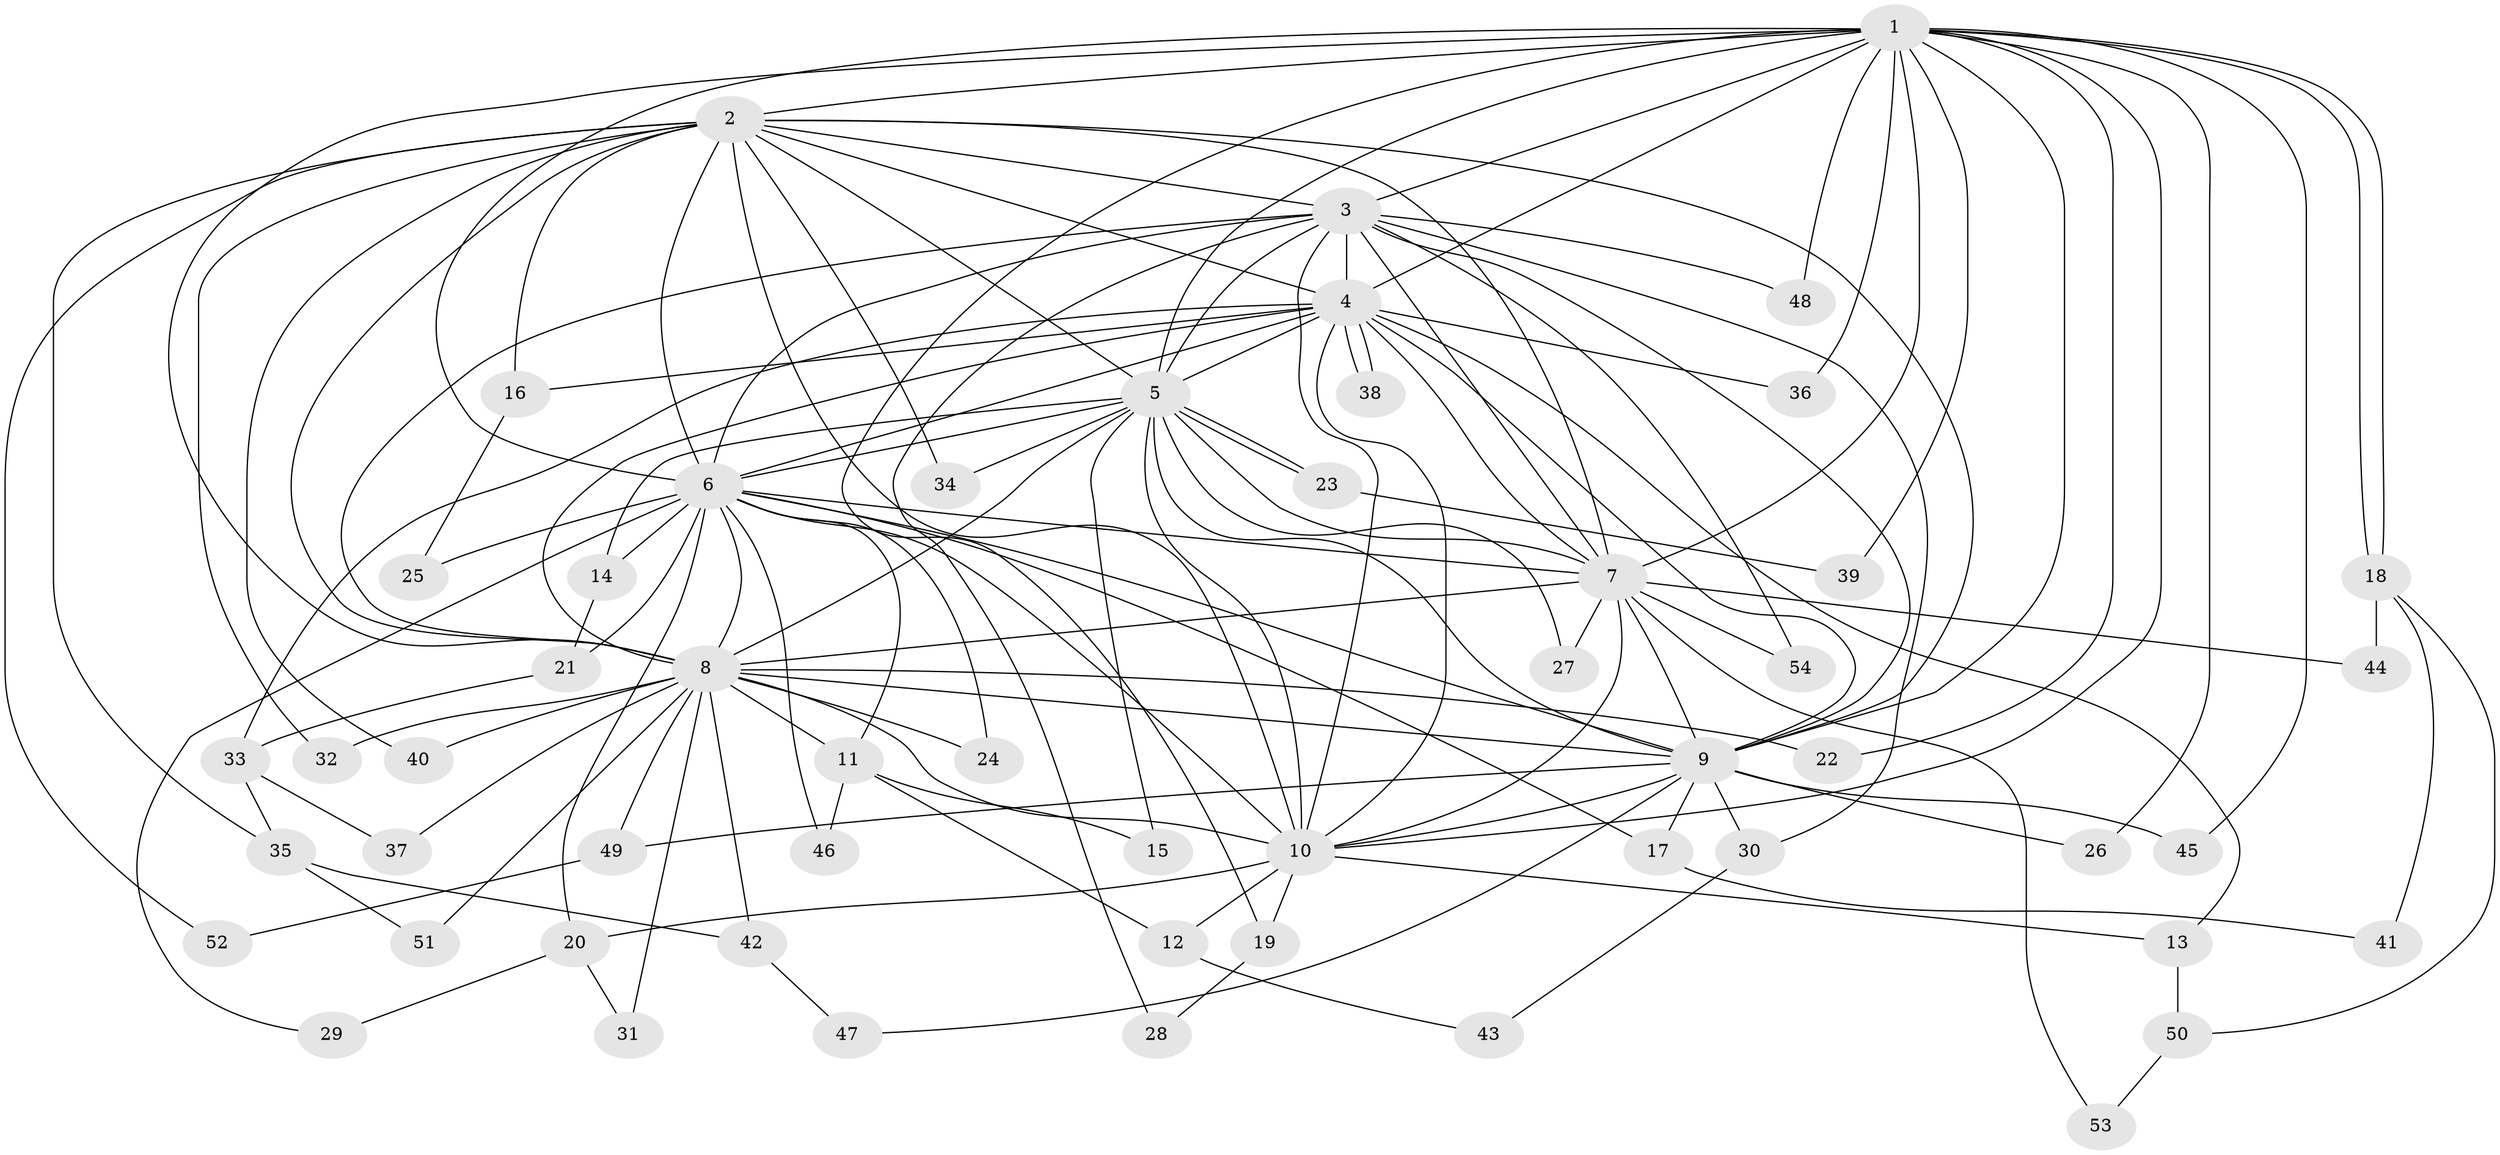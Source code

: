// Generated by graph-tools (version 1.1) at 2025/11/02/27/25 16:11:04]
// undirected, 54 vertices, 133 edges
graph export_dot {
graph [start="1"]
  node [color=gray90,style=filled];
  1;
  2;
  3;
  4;
  5;
  6;
  7;
  8;
  9;
  10;
  11;
  12;
  13;
  14;
  15;
  16;
  17;
  18;
  19;
  20;
  21;
  22;
  23;
  24;
  25;
  26;
  27;
  28;
  29;
  30;
  31;
  32;
  33;
  34;
  35;
  36;
  37;
  38;
  39;
  40;
  41;
  42;
  43;
  44;
  45;
  46;
  47;
  48;
  49;
  50;
  51;
  52;
  53;
  54;
  1 -- 2;
  1 -- 3;
  1 -- 4;
  1 -- 5;
  1 -- 6;
  1 -- 7;
  1 -- 8;
  1 -- 9;
  1 -- 10;
  1 -- 18;
  1 -- 18;
  1 -- 19;
  1 -- 22;
  1 -- 26;
  1 -- 36;
  1 -- 39;
  1 -- 45;
  1 -- 48;
  2 -- 3;
  2 -- 4;
  2 -- 5;
  2 -- 6;
  2 -- 7;
  2 -- 8;
  2 -- 9;
  2 -- 10;
  2 -- 16;
  2 -- 32;
  2 -- 34;
  2 -- 35;
  2 -- 40;
  2 -- 52;
  3 -- 4;
  3 -- 5;
  3 -- 6;
  3 -- 7;
  3 -- 8;
  3 -- 9;
  3 -- 10;
  3 -- 28;
  3 -- 30;
  3 -- 48;
  3 -- 54;
  4 -- 5;
  4 -- 6;
  4 -- 7;
  4 -- 8;
  4 -- 9;
  4 -- 10;
  4 -- 13;
  4 -- 16;
  4 -- 33;
  4 -- 36;
  4 -- 38;
  4 -- 38;
  5 -- 6;
  5 -- 7;
  5 -- 8;
  5 -- 9;
  5 -- 10;
  5 -- 14;
  5 -- 15;
  5 -- 23;
  5 -- 23;
  5 -- 27;
  5 -- 34;
  6 -- 7;
  6 -- 8;
  6 -- 9;
  6 -- 10;
  6 -- 11;
  6 -- 14;
  6 -- 17;
  6 -- 20;
  6 -- 21;
  6 -- 24;
  6 -- 25;
  6 -- 29;
  6 -- 46;
  7 -- 8;
  7 -- 9;
  7 -- 10;
  7 -- 27;
  7 -- 44;
  7 -- 53;
  7 -- 54;
  8 -- 9;
  8 -- 10;
  8 -- 11;
  8 -- 22;
  8 -- 24;
  8 -- 31;
  8 -- 32;
  8 -- 37;
  8 -- 40;
  8 -- 42;
  8 -- 49;
  8 -- 51;
  9 -- 10;
  9 -- 17;
  9 -- 26;
  9 -- 30;
  9 -- 45;
  9 -- 47;
  9 -- 49;
  10 -- 12;
  10 -- 13;
  10 -- 19;
  10 -- 20;
  11 -- 12;
  11 -- 15;
  11 -- 46;
  12 -- 43;
  13 -- 50;
  14 -- 21;
  16 -- 25;
  17 -- 41;
  18 -- 41;
  18 -- 44;
  18 -- 50;
  19 -- 28;
  20 -- 29;
  20 -- 31;
  21 -- 33;
  23 -- 39;
  30 -- 43;
  33 -- 35;
  33 -- 37;
  35 -- 42;
  35 -- 51;
  42 -- 47;
  49 -- 52;
  50 -- 53;
}
